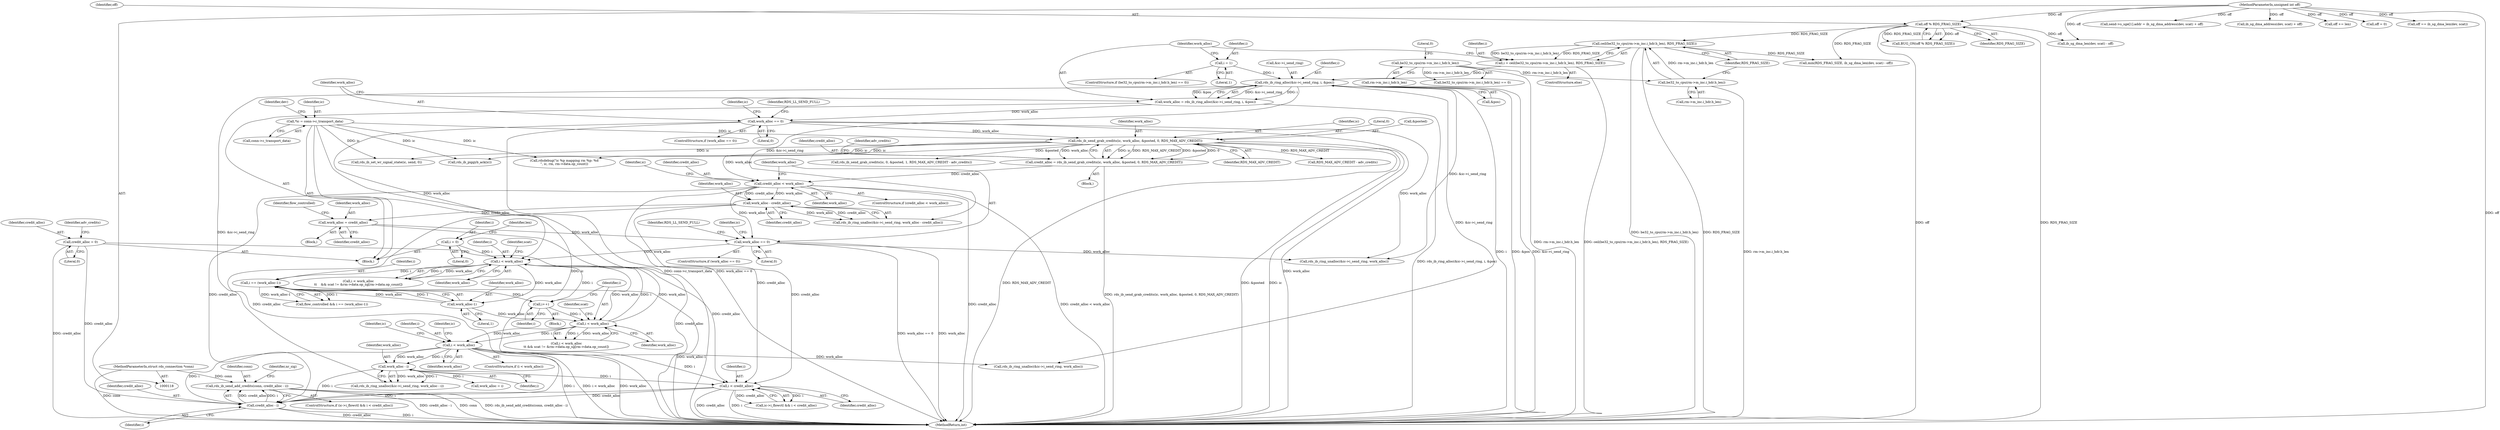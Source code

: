 digraph "0_linux_6094628bfd94323fc1cea05ec2c6affd98c18f7f@API" {
"1000933" [label="(Call,rds_ib_send_add_credits(conn, credit_alloc - i))"];
"1000119" [label="(MethodParameterIn,struct rds_connection *conn)"];
"1000935" [label="(Call,credit_alloc - i)"];
"1000290" [label="(Call,credit_alloc < work_alloc)"];
"1000277" [label="(Call,credit_alloc = rds_ib_send_grab_credits(ic, work_alloc, &posted, 0, RDS_MAX_ADV_CREDIT))"];
"1000279" [label="(Call,rds_ib_send_grab_credits(ic, work_alloc, &posted, 0, RDS_MAX_ADV_CREDIT))"];
"1000126" [label="(Call,*ic = conn->c_transport_data)"];
"1000255" [label="(Call,work_alloc == 0)"];
"1000244" [label="(Call,work_alloc = rds_ib_ring_alloc(&ic->i_send_ring, i, &pos))"];
"1000246" [label="(Call,rds_ib_ring_alloc(&ic->i_send_ring, i, &pos))"];
"1000232" [label="(Call,i = ceil(be32_to_cpu(rm->m_inc.i_hdr.h_len), RDS_FRAG_SIZE))"];
"1000234" [label="(Call,ceil(be32_to_cpu(rm->m_inc.i_hdr.h_len), RDS_FRAG_SIZE))"];
"1000235" [label="(Call,be32_to_cpu(rm->m_inc.i_hdr.h_len))"];
"1000219" [label="(Call,be32_to_cpu(rm->m_inc.i_hdr.h_len))"];
"1000177" [label="(Call,off % RDS_FRAG_SIZE)"];
"1000123" [label="(MethodParameterIn,unsigned int off)"];
"1000228" [label="(Call,i = 1)"];
"1000151" [label="(Call,credit_alloc = 0)"];
"1000930" [label="(Call,i < credit_alloc)"];
"1000910" [label="(Call,i < work_alloc)"];
"1000849" [label="(Call,i < work_alloc)"];
"1000846" [label="(Call,i++)"];
"1000743" [label="(Call,i == (work_alloc-1))"];
"1000658" [label="(Call,i < work_alloc)"];
"1000568" [label="(Call,i = 0)"];
"1000309" [label="(Call,work_alloc == 0)"];
"1000302" [label="(Call,work_alloc = credit_alloc)"];
"1000299" [label="(Call,work_alloc - credit_alloc)"];
"1000745" [label="(Call,work_alloc-1)"];
"1000919" [label="(Call,work_alloc - i)"];
"1000912" [label="(Identifier,work_alloc)"];
"1000119" [label="(MethodParameterIn,struct rds_connection *conn)"];
"1000133" [label="(Identifier,dev)"];
"1000233" [label="(Identifier,i)"];
"1000247" [label="(Call,&ic->i_send_ring)"];
"1000235" [label="(Call,be32_to_cpu(rm->m_inc.i_hdr.h_len))"];
"1000254" [label="(ControlStructure,if (work_alloc == 0))"];
"1000246" [label="(Call,rds_ib_ring_alloc(&ic->i_send_ring, i, &pos))"];
"1000177" [label="(Call,off % RDS_FRAG_SIZE)"];
"1000692" [label="(Call,send->s_sge[1].addr = ib_sg_dma_address(dev, scat) + off)"];
"1000276" [label="(Block,)"];
"1000274" [label="(Identifier,ic)"];
"1000919" [label="(Call,work_alloc - i)"];
"1000256" [label="(Identifier,work_alloc)"];
"1001026" [label="(MethodReturn,int)"];
"1000849" [label="(Call,i < work_alloc)"];
"1000308" [label="(ControlStructure,if (work_alloc == 0))"];
"1000911" [label="(Identifier,i)"];
"1000281" [label="(Identifier,work_alloc)"];
"1000933" [label="(Call,rds_ib_send_add_credits(conn, credit_alloc - i))"];
"1000680" [label="(Call,ib_sg_dma_len(dev, scat) - off)"];
"1000220" [label="(Call,rm->m_inc.i_hdr.h_len)"];
"1000277" [label="(Call,credit_alloc = rds_ib_send_grab_credits(ic, work_alloc, &posted, 0, RDS_MAX_ADV_CREDIT))"];
"1000678" [label="(Call,min(RDS_FRAG_SIZE, ib_sg_dma_len(dev, scat) - off))"];
"1000279" [label="(Call,rds_ib_send_grab_credits(ic, work_alloc, &posted, 0, RDS_MAX_ADV_CREDIT))"];
"1000234" [label="(Call,ceil(be32_to_cpu(rm->m_inc.i_hdr.h_len), RDS_FRAG_SIZE))"];
"1000909" [label="(ControlStructure,if (i < work_alloc))"];
"1000127" [label="(Identifier,ic)"];
"1000294" [label="(Call,rds_ib_ring_unalloc(&ic->i_send_ring, work_alloc - credit_alloc))"];
"1000700" [label="(Call,ib_sg_dma_address(dev, scat) + off)"];
"1000659" [label="(Identifier,i)"];
"1000151" [label="(Call,credit_alloc = 0)"];
"1000931" [label="(Identifier,i)"];
"1000570" [label="(Literal,0)"];
"1000217" [label="(ControlStructure,if (be32_to_cpu(rm->m_inc.i_hdr.h_len) == 0))"];
"1000932" [label="(Identifier,credit_alloc)"];
"1000128" [label="(Call,conn->c_transport_data)"];
"1000662" [label="(Identifier,scat)"];
"1000309" [label="(Call,work_alloc == 0)"];
"1000300" [label="(Identifier,work_alloc)"];
"1000930" [label="(Call,i < credit_alloc)"];
"1000917" [label="(Identifier,ic)"];
"1000280" [label="(Identifier,ic)"];
"1000920" [label="(Identifier,work_alloc)"];
"1000575" [label="(Identifier,len)"];
"1000732" [label="(Call,rds_ib_set_wr_signal_state(ic, send, 0))"];
"1000572" [label="(Block,)"];
"1000284" [label="(Literal,0)"];
"1000304" [label="(Identifier,credit_alloc)"];
"1000717" [label="(Call,off += len)"];
"1000126" [label="(Call,*ic = conn->c_transport_data)"];
"1000513" [label="(Call,rds_ib_send_grab_credits(ic, 0, &posted, 1, RDS_MAX_ADV_CREDIT - adv_credits))"];
"1000232" [label="(Call,i = ceil(be32_to_cpu(rm->m_inc.i_hdr.h_len), RDS_FRAG_SIZE))"];
"1000314" [label="(Identifier,RDS_LL_SEND_FULL)"];
"1000227" [label="(Literal,0)"];
"1000847" [label="(Identifier,i)"];
"1000236" [label="(Call,rm->m_inc.i_hdr.h_len)"];
"1000230" [label="(Literal,1)"];
"1000499" [label="(Call,rds_ib_piggyb_ack(ic))"];
"1000910" [label="(Call,i < work_alloc)"];
"1000922" [label="(Call,work_alloc = i)"];
"1000848" [label="(Call,i < work_alloc\n\t\t && scat != &rm->data.op_sg[rm->data.op_count])"];
"1000251" [label="(Identifier,i)"];
"1000303" [label="(Identifier,work_alloc)"];
"1000936" [label="(Identifier,credit_alloc)"];
"1000729" [label="(Call,off = 0)"];
"1000231" [label="(ControlStructure,else)"];
"1000657" [label="(Call,i < work_alloc\n\t\t    && scat != &rm->data.op_sg[rm->data.op_count])"];
"1000939" [label="(Identifier,nr_sig)"];
"1000244" [label="(Call,work_alloc = rds_ib_ring_alloc(&ic->i_send_ring, i, &pos))"];
"1000282" [label="(Call,&posted)"];
"1000285" [label="(Identifier,RDS_MAX_ADV_CREDIT)"];
"1000260" [label="(Identifier,RDS_LL_SEND_FULL)"];
"1000378" [label="(Call,rds_ib_ring_unalloc(&ic->i_send_ring, work_alloc))"];
"1000986" [label="(Call,rds_ib_ring_unalloc(&ic->i_send_ring, work_alloc))"];
"1000925" [label="(ControlStructure,if (ic->i_flowctl && i < credit_alloc))"];
"1000245" [label="(Identifier,work_alloc)"];
"1000519" [label="(Call,RDS_MAX_ADV_CREDIT - adv_credits)"];
"1000292" [label="(Identifier,work_alloc)"];
"1000287" [label="(Identifier,adv_credits)"];
"1000229" [label="(Identifier,i)"];
"1000937" [label="(Identifier,i)"];
"1000301" [label="(Identifier,credit_alloc)"];
"1000934" [label="(Identifier,conn)"];
"1000850" [label="(Identifier,i)"];
"1000660" [label="(Identifier,work_alloc)"];
"1000123" [label="(MethodParameterIn,unsigned int off)"];
"1000853" [label="(Identifier,scat)"];
"1000293" [label="(Block,)"];
"1000219" [label="(Call,be32_to_cpu(rm->m_inc.i_hdr.h_len))"];
"1000743" [label="(Call,i == (work_alloc-1))"];
"1000747" [label="(Literal,1)"];
"1000741" [label="(Call,flow_controlled && i == (work_alloc-1))"];
"1000289" [label="(ControlStructure,if (credit_alloc < work_alloc))"];
"1000176" [label="(Call,BUG_ON(off % RDS_FRAG_SIZE))"];
"1000744" [label="(Identifier,i)"];
"1000921" [label="(Identifier,i)"];
"1000928" [label="(Identifier,ic)"];
"1000153" [label="(Literal,0)"];
"1000278" [label="(Identifier,credit_alloc)"];
"1000745" [label="(Call,work_alloc-1)"];
"1000228" [label="(Call,i = 1)"];
"1000569" [label="(Identifier,i)"];
"1000746" [label="(Identifier,work_alloc)"];
"1000935" [label="(Call,credit_alloc - i)"];
"1000568" [label="(Call,i = 0)"];
"1000311" [label="(Literal,0)"];
"1000243" [label="(Identifier,RDS_FRAG_SIZE)"];
"1000157" [label="(Identifier,adv_credits)"];
"1000310" [label="(Identifier,work_alloc)"];
"1000257" [label="(Literal,0)"];
"1000721" [label="(Call,off == ib_sg_dma_len(dev, scat))"];
"1000851" [label="(Identifier,work_alloc)"];
"1000179" [label="(Identifier,RDS_FRAG_SIZE)"];
"1000302" [label="(Call,work_alloc = credit_alloc)"];
"1000299" [label="(Call,work_alloc - credit_alloc)"];
"1000846" [label="(Call,i++)"];
"1000914" [label="(Call,rds_ib_ring_unalloc(&ic->i_send_ring, work_alloc - i))"];
"1000152" [label="(Identifier,credit_alloc)"];
"1000297" [label="(Identifier,ic)"];
"1000178" [label="(Identifier,off)"];
"1000291" [label="(Identifier,credit_alloc)"];
"1000926" [label="(Call,ic->i_flowctl && i < credit_alloc)"];
"1000124" [label="(Block,)"];
"1000290" [label="(Call,credit_alloc < work_alloc)"];
"1000306" [label="(Identifier,flow_controlled)"];
"1000658" [label="(Call,i < work_alloc)"];
"1000329" [label="(Identifier,ic)"];
"1000358" [label="(Call,rdsdebug(\"ic %p mapping rm %p: %d\n\", ic, rm, rm->data.op_count))"];
"1000218" [label="(Call,be32_to_cpu(rm->m_inc.i_hdr.h_len) == 0)"];
"1000252" [label="(Call,&pos)"];
"1000255" [label="(Call,work_alloc == 0)"];
"1000933" -> "1000925"  [label="AST: "];
"1000933" -> "1000935"  [label="CFG: "];
"1000934" -> "1000933"  [label="AST: "];
"1000935" -> "1000933"  [label="AST: "];
"1000939" -> "1000933"  [label="CFG: "];
"1000933" -> "1001026"  [label="DDG: credit_alloc - i"];
"1000933" -> "1001026"  [label="DDG: conn"];
"1000933" -> "1001026"  [label="DDG: rds_ib_send_add_credits(conn, credit_alloc - i)"];
"1000119" -> "1000933"  [label="DDG: conn"];
"1000935" -> "1000933"  [label="DDG: credit_alloc"];
"1000935" -> "1000933"  [label="DDG: i"];
"1000119" -> "1000118"  [label="AST: "];
"1000119" -> "1001026"  [label="DDG: conn"];
"1000935" -> "1000937"  [label="CFG: "];
"1000936" -> "1000935"  [label="AST: "];
"1000937" -> "1000935"  [label="AST: "];
"1000935" -> "1001026"  [label="DDG: credit_alloc"];
"1000935" -> "1001026"  [label="DDG: i"];
"1000290" -> "1000935"  [label="DDG: credit_alloc"];
"1000151" -> "1000935"  [label="DDG: credit_alloc"];
"1000930" -> "1000935"  [label="DDG: credit_alloc"];
"1000930" -> "1000935"  [label="DDG: i"];
"1000299" -> "1000935"  [label="DDG: credit_alloc"];
"1000910" -> "1000935"  [label="DDG: i"];
"1000919" -> "1000935"  [label="DDG: i"];
"1000290" -> "1000289"  [label="AST: "];
"1000290" -> "1000292"  [label="CFG: "];
"1000291" -> "1000290"  [label="AST: "];
"1000292" -> "1000290"  [label="AST: "];
"1000297" -> "1000290"  [label="CFG: "];
"1000310" -> "1000290"  [label="CFG: "];
"1000290" -> "1001026"  [label="DDG: credit_alloc"];
"1000290" -> "1001026"  [label="DDG: credit_alloc < work_alloc"];
"1000277" -> "1000290"  [label="DDG: credit_alloc"];
"1000279" -> "1000290"  [label="DDG: work_alloc"];
"1000290" -> "1000299"  [label="DDG: work_alloc"];
"1000290" -> "1000299"  [label="DDG: credit_alloc"];
"1000290" -> "1000309"  [label="DDG: work_alloc"];
"1000290" -> "1000930"  [label="DDG: credit_alloc"];
"1000277" -> "1000276"  [label="AST: "];
"1000277" -> "1000279"  [label="CFG: "];
"1000278" -> "1000277"  [label="AST: "];
"1000279" -> "1000277"  [label="AST: "];
"1000287" -> "1000277"  [label="CFG: "];
"1000277" -> "1001026"  [label="DDG: rds_ib_send_grab_credits(ic, work_alloc, &posted, 0, RDS_MAX_ADV_CREDIT)"];
"1000279" -> "1000277"  [label="DDG: ic"];
"1000279" -> "1000277"  [label="DDG: RDS_MAX_ADV_CREDIT"];
"1000279" -> "1000277"  [label="DDG: &posted"];
"1000279" -> "1000277"  [label="DDG: 0"];
"1000279" -> "1000277"  [label="DDG: work_alloc"];
"1000279" -> "1000285"  [label="CFG: "];
"1000280" -> "1000279"  [label="AST: "];
"1000281" -> "1000279"  [label="AST: "];
"1000282" -> "1000279"  [label="AST: "];
"1000284" -> "1000279"  [label="AST: "];
"1000285" -> "1000279"  [label="AST: "];
"1000279" -> "1001026"  [label="DDG: RDS_MAX_ADV_CREDIT"];
"1000279" -> "1001026"  [label="DDG: &posted"];
"1000279" -> "1001026"  [label="DDG: ic"];
"1000126" -> "1000279"  [label="DDG: ic"];
"1000255" -> "1000279"  [label="DDG: work_alloc"];
"1000279" -> "1000358"  [label="DDG: ic"];
"1000279" -> "1000499"  [label="DDG: ic"];
"1000279" -> "1000513"  [label="DDG: &posted"];
"1000279" -> "1000519"  [label="DDG: RDS_MAX_ADV_CREDIT"];
"1000279" -> "1000732"  [label="DDG: ic"];
"1000126" -> "1000124"  [label="AST: "];
"1000126" -> "1000128"  [label="CFG: "];
"1000127" -> "1000126"  [label="AST: "];
"1000128" -> "1000126"  [label="AST: "];
"1000133" -> "1000126"  [label="CFG: "];
"1000126" -> "1001026"  [label="DDG: ic"];
"1000126" -> "1001026"  [label="DDG: conn->c_transport_data"];
"1000126" -> "1000358"  [label="DDG: ic"];
"1000126" -> "1000499"  [label="DDG: ic"];
"1000126" -> "1000732"  [label="DDG: ic"];
"1000255" -> "1000254"  [label="AST: "];
"1000255" -> "1000257"  [label="CFG: "];
"1000256" -> "1000255"  [label="AST: "];
"1000257" -> "1000255"  [label="AST: "];
"1000260" -> "1000255"  [label="CFG: "];
"1000274" -> "1000255"  [label="CFG: "];
"1000255" -> "1001026"  [label="DDG: work_alloc == 0"];
"1000255" -> "1001026"  [label="DDG: work_alloc"];
"1000244" -> "1000255"  [label="DDG: work_alloc"];
"1000255" -> "1000378"  [label="DDG: work_alloc"];
"1000255" -> "1000658"  [label="DDG: work_alloc"];
"1000244" -> "1000124"  [label="AST: "];
"1000244" -> "1000246"  [label="CFG: "];
"1000245" -> "1000244"  [label="AST: "];
"1000246" -> "1000244"  [label="AST: "];
"1000256" -> "1000244"  [label="CFG: "];
"1000244" -> "1001026"  [label="DDG: rds_ib_ring_alloc(&ic->i_send_ring, i, &pos)"];
"1000246" -> "1000244"  [label="DDG: &ic->i_send_ring"];
"1000246" -> "1000244"  [label="DDG: i"];
"1000246" -> "1000244"  [label="DDG: &pos"];
"1000246" -> "1000252"  [label="CFG: "];
"1000247" -> "1000246"  [label="AST: "];
"1000251" -> "1000246"  [label="AST: "];
"1000252" -> "1000246"  [label="AST: "];
"1000246" -> "1001026"  [label="DDG: i"];
"1000246" -> "1001026"  [label="DDG: &pos"];
"1000246" -> "1001026"  [label="DDG: &ic->i_send_ring"];
"1000232" -> "1000246"  [label="DDG: i"];
"1000228" -> "1000246"  [label="DDG: i"];
"1000246" -> "1000294"  [label="DDG: &ic->i_send_ring"];
"1000246" -> "1000378"  [label="DDG: &ic->i_send_ring"];
"1000246" -> "1000914"  [label="DDG: &ic->i_send_ring"];
"1000246" -> "1000986"  [label="DDG: &ic->i_send_ring"];
"1000232" -> "1000231"  [label="AST: "];
"1000232" -> "1000234"  [label="CFG: "];
"1000233" -> "1000232"  [label="AST: "];
"1000234" -> "1000232"  [label="AST: "];
"1000245" -> "1000232"  [label="CFG: "];
"1000232" -> "1001026"  [label="DDG: ceil(be32_to_cpu(rm->m_inc.i_hdr.h_len), RDS_FRAG_SIZE)"];
"1000234" -> "1000232"  [label="DDG: be32_to_cpu(rm->m_inc.i_hdr.h_len)"];
"1000234" -> "1000232"  [label="DDG: RDS_FRAG_SIZE"];
"1000234" -> "1000243"  [label="CFG: "];
"1000235" -> "1000234"  [label="AST: "];
"1000243" -> "1000234"  [label="AST: "];
"1000234" -> "1001026"  [label="DDG: be32_to_cpu(rm->m_inc.i_hdr.h_len)"];
"1000234" -> "1001026"  [label="DDG: RDS_FRAG_SIZE"];
"1000235" -> "1000234"  [label="DDG: rm->m_inc.i_hdr.h_len"];
"1000177" -> "1000234"  [label="DDG: RDS_FRAG_SIZE"];
"1000234" -> "1000678"  [label="DDG: RDS_FRAG_SIZE"];
"1000235" -> "1000236"  [label="CFG: "];
"1000236" -> "1000235"  [label="AST: "];
"1000243" -> "1000235"  [label="CFG: "];
"1000235" -> "1001026"  [label="DDG: rm->m_inc.i_hdr.h_len"];
"1000219" -> "1000235"  [label="DDG: rm->m_inc.i_hdr.h_len"];
"1000219" -> "1000218"  [label="AST: "];
"1000219" -> "1000220"  [label="CFG: "];
"1000220" -> "1000219"  [label="AST: "];
"1000227" -> "1000219"  [label="CFG: "];
"1000219" -> "1001026"  [label="DDG: rm->m_inc.i_hdr.h_len"];
"1000219" -> "1000218"  [label="DDG: rm->m_inc.i_hdr.h_len"];
"1000177" -> "1000176"  [label="AST: "];
"1000177" -> "1000179"  [label="CFG: "];
"1000178" -> "1000177"  [label="AST: "];
"1000179" -> "1000177"  [label="AST: "];
"1000176" -> "1000177"  [label="CFG: "];
"1000177" -> "1001026"  [label="DDG: off"];
"1000177" -> "1001026"  [label="DDG: RDS_FRAG_SIZE"];
"1000177" -> "1000176"  [label="DDG: off"];
"1000177" -> "1000176"  [label="DDG: RDS_FRAG_SIZE"];
"1000123" -> "1000177"  [label="DDG: off"];
"1000177" -> "1000678"  [label="DDG: RDS_FRAG_SIZE"];
"1000177" -> "1000680"  [label="DDG: off"];
"1000123" -> "1000118"  [label="AST: "];
"1000123" -> "1001026"  [label="DDG: off"];
"1000123" -> "1000680"  [label="DDG: off"];
"1000123" -> "1000692"  [label="DDG: off"];
"1000123" -> "1000700"  [label="DDG: off"];
"1000123" -> "1000717"  [label="DDG: off"];
"1000123" -> "1000721"  [label="DDG: off"];
"1000123" -> "1000729"  [label="DDG: off"];
"1000228" -> "1000217"  [label="AST: "];
"1000228" -> "1000230"  [label="CFG: "];
"1000229" -> "1000228"  [label="AST: "];
"1000230" -> "1000228"  [label="AST: "];
"1000245" -> "1000228"  [label="CFG: "];
"1000151" -> "1000124"  [label="AST: "];
"1000151" -> "1000153"  [label="CFG: "];
"1000152" -> "1000151"  [label="AST: "];
"1000153" -> "1000151"  [label="AST: "];
"1000157" -> "1000151"  [label="CFG: "];
"1000151" -> "1001026"  [label="DDG: credit_alloc"];
"1000151" -> "1000930"  [label="DDG: credit_alloc"];
"1000930" -> "1000926"  [label="AST: "];
"1000930" -> "1000932"  [label="CFG: "];
"1000931" -> "1000930"  [label="AST: "];
"1000932" -> "1000930"  [label="AST: "];
"1000926" -> "1000930"  [label="CFG: "];
"1000930" -> "1001026"  [label="DDG: credit_alloc"];
"1000930" -> "1001026"  [label="DDG: i"];
"1000930" -> "1000926"  [label="DDG: i"];
"1000930" -> "1000926"  [label="DDG: credit_alloc"];
"1000910" -> "1000930"  [label="DDG: i"];
"1000919" -> "1000930"  [label="DDG: i"];
"1000299" -> "1000930"  [label="DDG: credit_alloc"];
"1000910" -> "1000909"  [label="AST: "];
"1000910" -> "1000912"  [label="CFG: "];
"1000911" -> "1000910"  [label="AST: "];
"1000912" -> "1000910"  [label="AST: "];
"1000917" -> "1000910"  [label="CFG: "];
"1000928" -> "1000910"  [label="CFG: "];
"1000910" -> "1001026"  [label="DDG: i"];
"1000910" -> "1001026"  [label="DDG: i < work_alloc"];
"1000910" -> "1001026"  [label="DDG: work_alloc"];
"1000849" -> "1000910"  [label="DDG: i"];
"1000849" -> "1000910"  [label="DDG: work_alloc"];
"1000910" -> "1000919"  [label="DDG: work_alloc"];
"1000910" -> "1000919"  [label="DDG: i"];
"1000910" -> "1000986"  [label="DDG: work_alloc"];
"1000849" -> "1000848"  [label="AST: "];
"1000849" -> "1000851"  [label="CFG: "];
"1000850" -> "1000849"  [label="AST: "];
"1000851" -> "1000849"  [label="AST: "];
"1000853" -> "1000849"  [label="CFG: "];
"1000848" -> "1000849"  [label="CFG: "];
"1000849" -> "1000658"  [label="DDG: i"];
"1000849" -> "1000658"  [label="DDG: work_alloc"];
"1000849" -> "1000848"  [label="DDG: i"];
"1000849" -> "1000848"  [label="DDG: work_alloc"];
"1000846" -> "1000849"  [label="DDG: i"];
"1000658" -> "1000849"  [label="DDG: work_alloc"];
"1000745" -> "1000849"  [label="DDG: work_alloc"];
"1000846" -> "1000572"  [label="AST: "];
"1000846" -> "1000847"  [label="CFG: "];
"1000847" -> "1000846"  [label="AST: "];
"1000850" -> "1000846"  [label="CFG: "];
"1000743" -> "1000846"  [label="DDG: i"];
"1000658" -> "1000846"  [label="DDG: i"];
"1000743" -> "1000741"  [label="AST: "];
"1000743" -> "1000745"  [label="CFG: "];
"1000744" -> "1000743"  [label="AST: "];
"1000745" -> "1000743"  [label="AST: "];
"1000741" -> "1000743"  [label="CFG: "];
"1000743" -> "1001026"  [label="DDG: work_alloc-1"];
"1000743" -> "1000741"  [label="DDG: i"];
"1000743" -> "1000741"  [label="DDG: work_alloc-1"];
"1000658" -> "1000743"  [label="DDG: i"];
"1000745" -> "1000743"  [label="DDG: work_alloc"];
"1000745" -> "1000743"  [label="DDG: 1"];
"1000658" -> "1000657"  [label="AST: "];
"1000658" -> "1000660"  [label="CFG: "];
"1000659" -> "1000658"  [label="AST: "];
"1000660" -> "1000658"  [label="AST: "];
"1000662" -> "1000658"  [label="CFG: "];
"1000657" -> "1000658"  [label="CFG: "];
"1000658" -> "1000657"  [label="DDG: i"];
"1000658" -> "1000657"  [label="DDG: work_alloc"];
"1000568" -> "1000658"  [label="DDG: i"];
"1000309" -> "1000658"  [label="DDG: work_alloc"];
"1000658" -> "1000745"  [label="DDG: work_alloc"];
"1000568" -> "1000124"  [label="AST: "];
"1000568" -> "1000570"  [label="CFG: "];
"1000569" -> "1000568"  [label="AST: "];
"1000570" -> "1000568"  [label="AST: "];
"1000575" -> "1000568"  [label="CFG: "];
"1000309" -> "1000308"  [label="AST: "];
"1000309" -> "1000311"  [label="CFG: "];
"1000310" -> "1000309"  [label="AST: "];
"1000311" -> "1000309"  [label="AST: "];
"1000314" -> "1000309"  [label="CFG: "];
"1000329" -> "1000309"  [label="CFG: "];
"1000309" -> "1001026"  [label="DDG: work_alloc"];
"1000309" -> "1001026"  [label="DDG: work_alloc == 0"];
"1000302" -> "1000309"  [label="DDG: work_alloc"];
"1000309" -> "1000378"  [label="DDG: work_alloc"];
"1000302" -> "1000293"  [label="AST: "];
"1000302" -> "1000304"  [label="CFG: "];
"1000303" -> "1000302"  [label="AST: "];
"1000304" -> "1000302"  [label="AST: "];
"1000306" -> "1000302"  [label="CFG: "];
"1000302" -> "1001026"  [label="DDG: credit_alloc"];
"1000299" -> "1000302"  [label="DDG: credit_alloc"];
"1000299" -> "1000294"  [label="AST: "];
"1000299" -> "1000301"  [label="CFG: "];
"1000300" -> "1000299"  [label="AST: "];
"1000301" -> "1000299"  [label="AST: "];
"1000294" -> "1000299"  [label="CFG: "];
"1000299" -> "1000294"  [label="DDG: work_alloc"];
"1000299" -> "1000294"  [label="DDG: credit_alloc"];
"1000745" -> "1000747"  [label="CFG: "];
"1000746" -> "1000745"  [label="AST: "];
"1000747" -> "1000745"  [label="AST: "];
"1000919" -> "1000914"  [label="AST: "];
"1000919" -> "1000921"  [label="CFG: "];
"1000920" -> "1000919"  [label="AST: "];
"1000921" -> "1000919"  [label="AST: "];
"1000914" -> "1000919"  [label="CFG: "];
"1000919" -> "1000914"  [label="DDG: work_alloc"];
"1000919" -> "1000914"  [label="DDG: i"];
"1000919" -> "1000922"  [label="DDG: i"];
}
